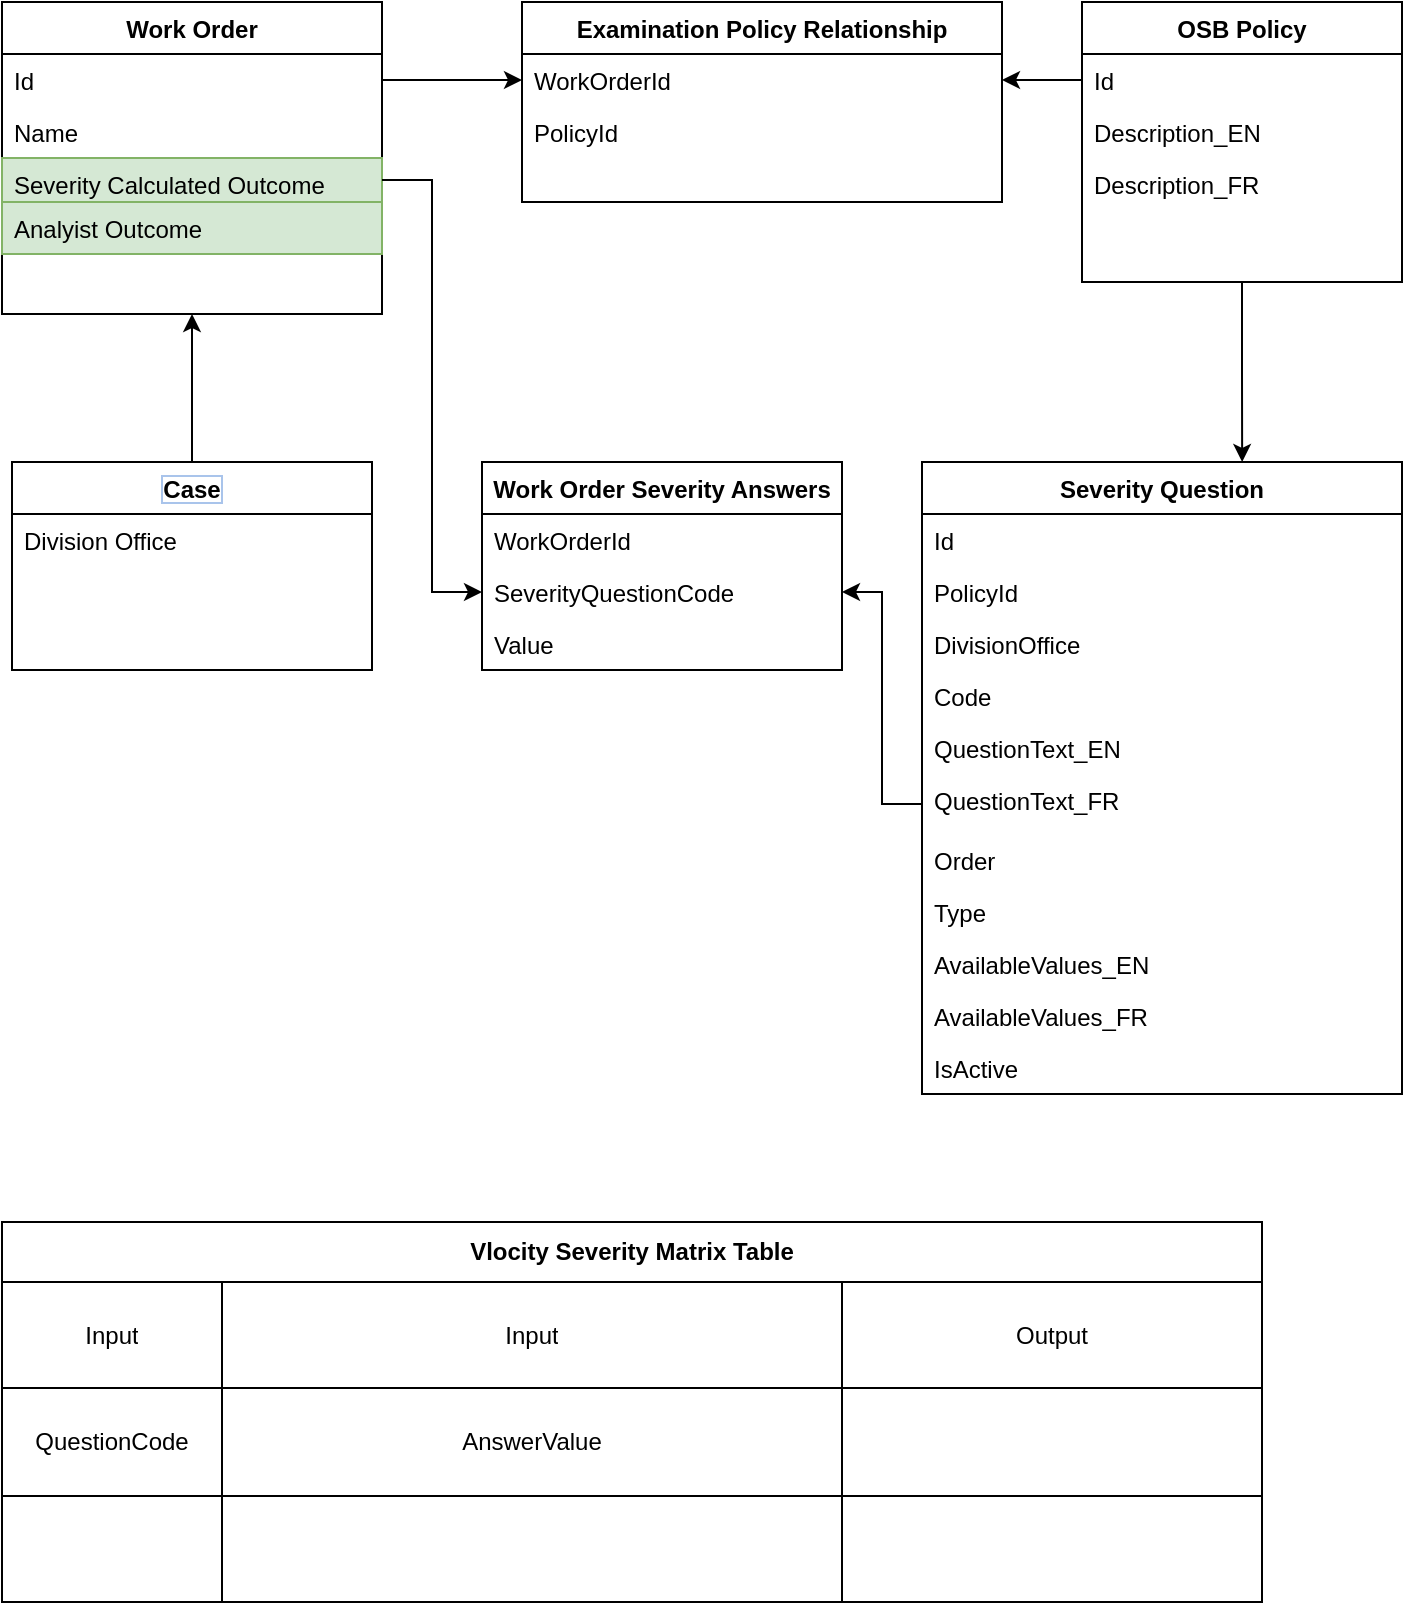 <mxfile version="14.4.7" type="github" pages="2">
  <diagram id="C5RBs43oDa-KdzZeNtuy" name="DataModal">
    <mxGraphModel dx="1869" dy="635" grid="1" gridSize="10" guides="1" tooltips="1" connect="1" arrows="1" fold="1" page="1" pageScale="1" pageWidth="827" pageHeight="1169" math="0" shadow="0">
      <root>
        <mxCell id="WIyWlLk6GJQsqaUBKTNV-0" />
        <mxCell id="WIyWlLk6GJQsqaUBKTNV-1" parent="WIyWlLk6GJQsqaUBKTNV-0" />
        <mxCell id="3DVKQM_mZLRMeYmIeLQe-33" style="edgeStyle=orthogonalEdgeStyle;rounded=0;orthogonalLoop=1;jettySize=auto;html=1;entryX=0.667;entryY=0;entryDx=0;entryDy=0;entryPerimeter=0;" edge="1" parent="WIyWlLk6GJQsqaUBKTNV-1" source="zkfFHV4jXpPFQw0GAbJ--0" target="zkfFHV4jXpPFQw0GAbJ--13">
          <mxGeometry relative="1" as="geometry" />
        </mxCell>
        <mxCell id="zkfFHV4jXpPFQw0GAbJ--0" value="OSB Policy" style="swimlane;fontStyle=1;align=center;verticalAlign=top;childLayout=stackLayout;horizontal=1;startSize=26;horizontalStack=0;resizeParent=1;resizeLast=0;collapsible=1;marginBottom=0;rounded=0;shadow=0;strokeWidth=1;" parent="WIyWlLk6GJQsqaUBKTNV-1" vertex="1">
          <mxGeometry x="220" y="100" width="160" height="140" as="geometry">
            <mxRectangle x="230" y="140" width="160" height="26" as="alternateBounds" />
          </mxGeometry>
        </mxCell>
        <mxCell id="3DVKQM_mZLRMeYmIeLQe-0" value="Id" style="text;align=left;verticalAlign=top;spacingLeft=4;spacingRight=4;overflow=hidden;rotatable=0;points=[[0,0.5],[1,0.5]];portConstraint=eastwest;rounded=0;shadow=0;html=0;" vertex="1" parent="zkfFHV4jXpPFQw0GAbJ--0">
          <mxGeometry y="26" width="160" height="26" as="geometry" />
        </mxCell>
        <mxCell id="3DVKQM_mZLRMeYmIeLQe-4" value="Description_EN" style="text;align=left;verticalAlign=top;spacingLeft=4;spacingRight=4;overflow=hidden;rotatable=0;points=[[0,0.5],[1,0.5]];portConstraint=eastwest;rounded=0;shadow=0;html=0;" vertex="1" parent="zkfFHV4jXpPFQw0GAbJ--0">
          <mxGeometry y="52" width="160" height="26" as="geometry" />
        </mxCell>
        <mxCell id="zkfFHV4jXpPFQw0GAbJ--3" value="Description_FR&#xa;" style="text;align=left;verticalAlign=top;spacingLeft=4;spacingRight=4;overflow=hidden;rotatable=0;points=[[0,0.5],[1,0.5]];portConstraint=eastwest;rounded=0;shadow=0;html=0;" parent="zkfFHV4jXpPFQw0GAbJ--0" vertex="1">
          <mxGeometry y="78" width="160" height="24" as="geometry" />
        </mxCell>
        <mxCell id="zkfFHV4jXpPFQw0GAbJ--13" value="Severity Question" style="swimlane;fontStyle=1;align=center;verticalAlign=top;childLayout=stackLayout;horizontal=1;startSize=26;horizontalStack=0;resizeParent=1;resizeLast=0;collapsible=1;marginBottom=0;rounded=0;shadow=0;strokeWidth=1;" parent="WIyWlLk6GJQsqaUBKTNV-1" vertex="1">
          <mxGeometry x="140" y="330" width="240" height="316" as="geometry">
            <mxRectangle x="340" y="380" width="170" height="26" as="alternateBounds" />
          </mxGeometry>
        </mxCell>
        <mxCell id="w55qhtxzYpkh1fjeQXrs-4" value="Id" style="text;align=left;verticalAlign=top;spacingLeft=4;spacingRight=4;overflow=hidden;rotatable=0;points=[[0,0.5],[1,0.5]];portConstraint=eastwest;" vertex="1" parent="zkfFHV4jXpPFQw0GAbJ--13">
          <mxGeometry y="26" width="240" height="26" as="geometry" />
        </mxCell>
        <mxCell id="zkfFHV4jXpPFQw0GAbJ--14" value="PolicyId" style="text;align=left;verticalAlign=top;spacingLeft=4;spacingRight=4;overflow=hidden;rotatable=0;points=[[0,0.5],[1,0.5]];portConstraint=eastwest;" parent="zkfFHV4jXpPFQw0GAbJ--13" vertex="1">
          <mxGeometry y="52" width="240" height="26" as="geometry" />
        </mxCell>
        <mxCell id="3DVKQM_mZLRMeYmIeLQe-18" value="DivisionOffice" style="text;align=left;verticalAlign=top;spacingLeft=4;spacingRight=4;overflow=hidden;rotatable=0;points=[[0,0.5],[1,0.5]];portConstraint=eastwest;" vertex="1" parent="zkfFHV4jXpPFQw0GAbJ--13">
          <mxGeometry y="78" width="240" height="26" as="geometry" />
        </mxCell>
        <mxCell id="3DVKQM_mZLRMeYmIeLQe-19" value="Code" style="text;align=left;verticalAlign=top;spacingLeft=4;spacingRight=4;overflow=hidden;rotatable=0;points=[[0,0.5],[1,0.5]];portConstraint=eastwest;" vertex="1" parent="zkfFHV4jXpPFQw0GAbJ--13">
          <mxGeometry y="104" width="240" height="26" as="geometry" />
        </mxCell>
        <mxCell id="3DVKQM_mZLRMeYmIeLQe-20" value="QuestionText_EN" style="text;align=left;verticalAlign=top;spacingLeft=4;spacingRight=4;overflow=hidden;rotatable=0;points=[[0,0.5],[1,0.5]];portConstraint=eastwest;" vertex="1" parent="zkfFHV4jXpPFQw0GAbJ--13">
          <mxGeometry y="130" width="240" height="26" as="geometry" />
        </mxCell>
        <mxCell id="3DVKQM_mZLRMeYmIeLQe-23" value="QuestionText_FR" style="text;align=left;verticalAlign=top;spacingLeft=4;spacingRight=4;overflow=hidden;rotatable=0;points=[[0,0.5],[1,0.5]];portConstraint=eastwest;" vertex="1" parent="zkfFHV4jXpPFQw0GAbJ--13">
          <mxGeometry y="156" width="240" height="30" as="geometry" />
        </mxCell>
        <mxCell id="3DVKQM_mZLRMeYmIeLQe-24" value="Order" style="text;align=left;verticalAlign=top;spacingLeft=4;spacingRight=4;overflow=hidden;rotatable=0;points=[[0,0.5],[1,0.5]];portConstraint=eastwest;" vertex="1" parent="zkfFHV4jXpPFQw0GAbJ--13">
          <mxGeometry y="186" width="240" height="26" as="geometry" />
        </mxCell>
        <mxCell id="3DVKQM_mZLRMeYmIeLQe-25" value="Type" style="text;align=left;verticalAlign=top;spacingLeft=4;spacingRight=4;overflow=hidden;rotatable=0;points=[[0,0.5],[1,0.5]];portConstraint=eastwest;" vertex="1" parent="zkfFHV4jXpPFQw0GAbJ--13">
          <mxGeometry y="212" width="240" height="26" as="geometry" />
        </mxCell>
        <mxCell id="3DVKQM_mZLRMeYmIeLQe-26" value="AvailableValues_EN" style="text;align=left;verticalAlign=top;spacingLeft=4;spacingRight=4;overflow=hidden;rotatable=0;points=[[0,0.5],[1,0.5]];portConstraint=eastwest;" vertex="1" parent="zkfFHV4jXpPFQw0GAbJ--13">
          <mxGeometry y="238" width="240" height="26" as="geometry" />
        </mxCell>
        <mxCell id="3DVKQM_mZLRMeYmIeLQe-28" value="AvailableValues_FR" style="text;align=left;verticalAlign=top;spacingLeft=4;spacingRight=4;overflow=hidden;rotatable=0;points=[[0,0.5],[1,0.5]];portConstraint=eastwest;" vertex="1" parent="zkfFHV4jXpPFQw0GAbJ--13">
          <mxGeometry y="264" width="240" height="26" as="geometry" />
        </mxCell>
        <mxCell id="w55qhtxzYpkh1fjeQXrs-3" value="IsActive" style="text;align=left;verticalAlign=top;spacingLeft=4;spacingRight=4;overflow=hidden;rotatable=0;points=[[0,0.5],[1,0.5]];portConstraint=eastwest;" vertex="1" parent="zkfFHV4jXpPFQw0GAbJ--13">
          <mxGeometry y="290" width="240" height="26" as="geometry" />
        </mxCell>
        <mxCell id="zkfFHV4jXpPFQw0GAbJ--17" value="Work Order" style="swimlane;fontStyle=1;align=center;verticalAlign=top;childLayout=stackLayout;horizontal=1;startSize=26;horizontalStack=0;resizeParent=1;resizeLast=0;collapsible=1;marginBottom=0;rounded=0;shadow=0;strokeWidth=1;" parent="WIyWlLk6GJQsqaUBKTNV-1" vertex="1">
          <mxGeometry x="-320" y="100" width="190" height="156" as="geometry">
            <mxRectangle x="550" y="140" width="160" height="26" as="alternateBounds" />
          </mxGeometry>
        </mxCell>
        <mxCell id="3DVKQM_mZLRMeYmIeLQe-14" value="Id" style="text;align=left;verticalAlign=top;spacingLeft=4;spacingRight=4;overflow=hidden;rotatable=0;points=[[0,0.5],[1,0.5]];portConstraint=eastwest;rounded=0;shadow=0;html=0;" vertex="1" parent="zkfFHV4jXpPFQw0GAbJ--17">
          <mxGeometry y="26" width="190" height="26" as="geometry" />
        </mxCell>
        <mxCell id="3DVKQM_mZLRMeYmIeLQe-1" value="Name" style="text;align=left;verticalAlign=top;spacingLeft=4;spacingRight=4;overflow=hidden;rotatable=0;points=[[0,0.5],[1,0.5]];portConstraint=eastwest;rounded=0;shadow=0;html=0;" vertex="1" parent="zkfFHV4jXpPFQw0GAbJ--17">
          <mxGeometry y="52" width="190" height="26" as="geometry" />
        </mxCell>
        <mxCell id="3DVKQM_mZLRMeYmIeLQe-21" value="Severity Calculated Outcome" style="text;align=left;verticalAlign=top;spacingLeft=4;spacingRight=4;overflow=hidden;rotatable=0;points=[[0,0.5],[1,0.5]];portConstraint=eastwest;rounded=0;shadow=0;html=0;fillColor=#d5e8d4;strokeColor=#82b366;" vertex="1" parent="zkfFHV4jXpPFQw0GAbJ--17">
          <mxGeometry y="78" width="190" height="22" as="geometry" />
        </mxCell>
        <mxCell id="w55qhtxzYpkh1fjeQXrs-0" value="Analyist Outcome" style="text;align=left;verticalAlign=top;spacingLeft=4;spacingRight=4;overflow=hidden;rotatable=0;points=[[0,0.5],[1,0.5]];portConstraint=eastwest;rounded=0;shadow=0;html=0;fillColor=#d5e8d4;strokeColor=#82b366;" vertex="1" parent="zkfFHV4jXpPFQw0GAbJ--17">
          <mxGeometry y="100" width="190" height="26" as="geometry" />
        </mxCell>
        <mxCell id="3DVKQM_mZLRMeYmIeLQe-5" value="Examination Policy Relationship" style="swimlane;fontStyle=1;align=center;verticalAlign=top;childLayout=stackLayout;horizontal=1;startSize=26;horizontalStack=0;resizeParent=1;resizeLast=0;collapsible=1;marginBottom=0;rounded=0;shadow=0;strokeWidth=1;" vertex="1" parent="WIyWlLk6GJQsqaUBKTNV-1">
          <mxGeometry x="-60" y="100" width="240" height="100" as="geometry">
            <mxRectangle x="230" y="140" width="160" height="26" as="alternateBounds" />
          </mxGeometry>
        </mxCell>
        <mxCell id="3DVKQM_mZLRMeYmIeLQe-6" value="WorkOrderId" style="text;align=left;verticalAlign=top;spacingLeft=4;spacingRight=4;overflow=hidden;rotatable=0;points=[[0,0.5],[1,0.5]];portConstraint=eastwest;rounded=0;shadow=0;html=0;" vertex="1" parent="3DVKQM_mZLRMeYmIeLQe-5">
          <mxGeometry y="26" width="240" height="26" as="geometry" />
        </mxCell>
        <mxCell id="3DVKQM_mZLRMeYmIeLQe-12" value="PolicyId" style="text;align=left;verticalAlign=top;spacingLeft=4;spacingRight=4;overflow=hidden;rotatable=0;points=[[0,0.5],[1,0.5]];portConstraint=eastwest;rounded=0;shadow=0;html=0;" vertex="1" parent="3DVKQM_mZLRMeYmIeLQe-5">
          <mxGeometry y="52" width="240" height="26" as="geometry" />
        </mxCell>
        <mxCell id="3DVKQM_mZLRMeYmIeLQe-16" style="edgeStyle=orthogonalEdgeStyle;rounded=0;orthogonalLoop=1;jettySize=auto;html=1;" edge="1" parent="WIyWlLk6GJQsqaUBKTNV-1" source="3DVKQM_mZLRMeYmIeLQe-14" target="3DVKQM_mZLRMeYmIeLQe-6">
          <mxGeometry relative="1" as="geometry" />
        </mxCell>
        <mxCell id="3DVKQM_mZLRMeYmIeLQe-31" style="edgeStyle=orthogonalEdgeStyle;rounded=0;orthogonalLoop=1;jettySize=auto;html=1;" edge="1" parent="WIyWlLk6GJQsqaUBKTNV-1" source="3DVKQM_mZLRMeYmIeLQe-0" target="3DVKQM_mZLRMeYmIeLQe-6">
          <mxGeometry relative="1" as="geometry" />
        </mxCell>
        <mxCell id="iUIeiIgOGmkUIgAeyC2f-1" value="Vlocity Severity Matrix Table" style="shape=table;html=1;whiteSpace=wrap;startSize=30;container=1;collapsible=0;childLayout=tableLayout;fontStyle=1;align=center;labelBackgroundColor=none;labelBorderColor=none;" vertex="1" parent="WIyWlLk6GJQsqaUBKTNV-1">
          <mxGeometry x="-320" y="710" width="630" height="190" as="geometry" />
        </mxCell>
        <mxCell id="iUIeiIgOGmkUIgAeyC2f-2" value="" style="shape=partialRectangle;html=1;whiteSpace=wrap;collapsible=0;dropTarget=0;pointerEvents=0;fillColor=none;top=0;left=0;bottom=0;right=0;points=[[0,0.5],[1,0.5]];portConstraint=eastwest;" vertex="1" parent="iUIeiIgOGmkUIgAeyC2f-1">
          <mxGeometry y="30" width="630" height="53" as="geometry" />
        </mxCell>
        <mxCell id="iUIeiIgOGmkUIgAeyC2f-3" value="Input" style="shape=partialRectangle;html=1;whiteSpace=wrap;connectable=0;fillColor=none;top=0;left=0;bottom=0;right=0;overflow=hidden;" vertex="1" parent="iUIeiIgOGmkUIgAeyC2f-2">
          <mxGeometry width="110" height="53" as="geometry" />
        </mxCell>
        <mxCell id="iUIeiIgOGmkUIgAeyC2f-4" value="Input" style="shape=partialRectangle;html=1;whiteSpace=wrap;connectable=0;fillColor=none;top=0;left=0;bottom=0;right=0;overflow=hidden;" vertex="1" parent="iUIeiIgOGmkUIgAeyC2f-2">
          <mxGeometry x="110" width="310" height="53" as="geometry" />
        </mxCell>
        <mxCell id="iUIeiIgOGmkUIgAeyC2f-5" value="Output" style="shape=partialRectangle;html=1;whiteSpace=wrap;connectable=0;fillColor=none;top=0;left=0;bottom=0;right=0;overflow=hidden;" vertex="1" parent="iUIeiIgOGmkUIgAeyC2f-2">
          <mxGeometry x="420" width="210" height="53" as="geometry" />
        </mxCell>
        <mxCell id="iUIeiIgOGmkUIgAeyC2f-6" value="" style="shape=partialRectangle;html=1;whiteSpace=wrap;collapsible=0;dropTarget=0;pointerEvents=0;fillColor=none;top=0;left=0;bottom=0;right=0;points=[[0,0.5],[1,0.5]];portConstraint=eastwest;" vertex="1" parent="iUIeiIgOGmkUIgAeyC2f-1">
          <mxGeometry y="83" width="630" height="54" as="geometry" />
        </mxCell>
        <mxCell id="iUIeiIgOGmkUIgAeyC2f-7" value="QuestionCode" style="shape=partialRectangle;html=1;whiteSpace=wrap;connectable=0;fillColor=none;top=0;left=0;bottom=0;right=0;overflow=hidden;" vertex="1" parent="iUIeiIgOGmkUIgAeyC2f-6">
          <mxGeometry width="110" height="54" as="geometry" />
        </mxCell>
        <mxCell id="iUIeiIgOGmkUIgAeyC2f-8" value="AnswerValue" style="shape=partialRectangle;html=1;whiteSpace=wrap;connectable=0;fillColor=none;top=0;left=0;bottom=0;right=0;overflow=hidden;" vertex="1" parent="iUIeiIgOGmkUIgAeyC2f-6">
          <mxGeometry x="110" width="310" height="54" as="geometry" />
        </mxCell>
        <mxCell id="iUIeiIgOGmkUIgAeyC2f-9" value="&lt;table&gt;&lt;tbody&gt;&lt;tr&gt;&lt;td&gt;&lt;br&gt;&lt;/td&gt;&lt;td&gt;&lt;br&gt;&lt;/td&gt;&lt;td&gt;&lt;br&gt;&lt;/td&gt;&lt;td&gt;&lt;br&gt;&lt;/td&gt;&lt;td&gt;&lt;br&gt;&lt;/td&gt;&lt;/tr&gt;&lt;tr&gt;&lt;td&gt;&lt;br&gt;&lt;/td&gt;&lt;td&gt;&lt;br&gt;&lt;/td&gt;&lt;td&gt;&lt;br&gt;&lt;/td&gt;&lt;td&gt;&lt;br&gt;&lt;/td&gt;&lt;td&gt;&lt;br&gt;&lt;/td&gt;&lt;/tr&gt;&lt;tr&gt;&lt;td&gt;&lt;br&gt;&lt;/td&gt;&lt;td&gt;&lt;br&gt;&lt;/td&gt;&lt;td&gt;&lt;br&gt;&lt;/td&gt;&lt;td&gt;&lt;br&gt;&lt;/td&gt;&lt;td&gt;&lt;br&gt;&lt;/td&gt;&lt;/tr&gt;&lt;/tbody&gt;&lt;/table&gt;" style="shape=partialRectangle;html=1;whiteSpace=wrap;connectable=0;fillColor=none;top=0;left=0;bottom=0;right=0;overflow=hidden;" vertex="1" parent="iUIeiIgOGmkUIgAeyC2f-6">
          <mxGeometry x="420" width="210" height="54" as="geometry" />
        </mxCell>
        <mxCell id="iUIeiIgOGmkUIgAeyC2f-10" value="" style="shape=partialRectangle;html=1;whiteSpace=wrap;collapsible=0;dropTarget=0;pointerEvents=0;fillColor=none;top=0;left=0;bottom=0;right=0;points=[[0,0.5],[1,0.5]];portConstraint=eastwest;" vertex="1" parent="iUIeiIgOGmkUIgAeyC2f-1">
          <mxGeometry y="137" width="630" height="53" as="geometry" />
        </mxCell>
        <mxCell id="iUIeiIgOGmkUIgAeyC2f-11" value="" style="shape=partialRectangle;html=1;whiteSpace=wrap;connectable=0;fillColor=none;top=0;left=0;bottom=0;right=0;overflow=hidden;" vertex="1" parent="iUIeiIgOGmkUIgAeyC2f-10">
          <mxGeometry width="110" height="53" as="geometry" />
        </mxCell>
        <mxCell id="iUIeiIgOGmkUIgAeyC2f-12" value="" style="shape=partialRectangle;html=1;whiteSpace=wrap;connectable=0;fillColor=none;top=0;left=0;bottom=0;right=0;overflow=hidden;" vertex="1" parent="iUIeiIgOGmkUIgAeyC2f-10">
          <mxGeometry x="110" width="310" height="53" as="geometry" />
        </mxCell>
        <mxCell id="iUIeiIgOGmkUIgAeyC2f-13" value="" style="shape=partialRectangle;html=1;whiteSpace=wrap;connectable=0;fillColor=none;top=0;left=0;bottom=0;right=0;overflow=hidden;" vertex="1" parent="iUIeiIgOGmkUIgAeyC2f-10">
          <mxGeometry x="420" width="210" height="53" as="geometry" />
        </mxCell>
        <mxCell id="p2OczhvrrMMCxWWRF7_p-0" value="Work Order Severity Answers" style="swimlane;fontStyle=1;align=center;verticalAlign=top;childLayout=stackLayout;horizontal=1;startSize=26;horizontalStack=0;resizeParent=1;resizeLast=0;collapsible=1;marginBottom=0;rounded=0;shadow=0;strokeWidth=1;" vertex="1" parent="WIyWlLk6GJQsqaUBKTNV-1">
          <mxGeometry x="-80" y="330" width="180" height="104" as="geometry">
            <mxRectangle x="130" y="380" width="160" height="26" as="alternateBounds" />
          </mxGeometry>
        </mxCell>
        <mxCell id="p2OczhvrrMMCxWWRF7_p-1" value="WorkOrderId" style="text;align=left;verticalAlign=top;spacingLeft=4;spacingRight=4;overflow=hidden;rotatable=0;points=[[0,0.5],[1,0.5]];portConstraint=eastwest;rounded=0;shadow=0;html=0;" vertex="1" parent="p2OczhvrrMMCxWWRF7_p-0">
          <mxGeometry y="26" width="180" height="26" as="geometry" />
        </mxCell>
        <mxCell id="p2OczhvrrMMCxWWRF7_p-2" value="SeverityQuestionCode" style="text;align=left;verticalAlign=top;spacingLeft=4;spacingRight=4;overflow=hidden;rotatable=0;points=[[0,0.5],[1,0.5]];portConstraint=eastwest;rounded=0;shadow=0;html=0;" vertex="1" parent="p2OczhvrrMMCxWWRF7_p-0">
          <mxGeometry y="52" width="180" height="26" as="geometry" />
        </mxCell>
        <mxCell id="p2OczhvrrMMCxWWRF7_p-3" value="Value" style="text;align=left;verticalAlign=top;spacingLeft=4;spacingRight=4;overflow=hidden;rotatable=0;points=[[0,0.5],[1,0.5]];portConstraint=eastwest;rounded=0;shadow=0;html=0;" vertex="1" parent="p2OczhvrrMMCxWWRF7_p-0">
          <mxGeometry y="78" width="180" height="26" as="geometry" />
        </mxCell>
        <mxCell id="w55qhtxzYpkh1fjeQXrs-1" style="edgeStyle=orthogonalEdgeStyle;rounded=0;orthogonalLoop=1;jettySize=auto;html=1;entryX=1;entryY=0.5;entryDx=0;entryDy=0;" edge="1" parent="WIyWlLk6GJQsqaUBKTNV-1" source="3DVKQM_mZLRMeYmIeLQe-23" target="p2OczhvrrMMCxWWRF7_p-2">
          <mxGeometry relative="1" as="geometry">
            <mxPoint x="100" y="470" as="targetPoint" />
          </mxGeometry>
        </mxCell>
        <mxCell id="w55qhtxzYpkh1fjeQXrs-2" style="edgeStyle=orthogonalEdgeStyle;rounded=0;orthogonalLoop=1;jettySize=auto;html=1;exitX=1;exitY=0.5;exitDx=0;exitDy=0;entryX=0;entryY=0.5;entryDx=0;entryDy=0;" edge="1" parent="WIyWlLk6GJQsqaUBKTNV-1" source="3DVKQM_mZLRMeYmIeLQe-21" target="p2OczhvrrMMCxWWRF7_p-2">
          <mxGeometry relative="1" as="geometry" />
        </mxCell>
        <mxCell id="w55qhtxzYpkh1fjeQXrs-9" style="edgeStyle=orthogonalEdgeStyle;rounded=0;orthogonalLoop=1;jettySize=auto;html=1;entryX=0.5;entryY=1;entryDx=0;entryDy=0;" edge="1" parent="WIyWlLk6GJQsqaUBKTNV-1" source="w55qhtxzYpkh1fjeQXrs-5" target="zkfFHV4jXpPFQw0GAbJ--17">
          <mxGeometry relative="1" as="geometry" />
        </mxCell>
        <mxCell id="w55qhtxzYpkh1fjeQXrs-5" value="Case" style="swimlane;fontStyle=1;align=center;verticalAlign=top;childLayout=stackLayout;horizontal=1;startSize=26;horizontalStack=0;resizeParent=1;resizeLast=0;collapsible=1;marginBottom=0;rounded=0;shadow=0;strokeWidth=1;labelBorderColor=#A9C4EB;" vertex="1" parent="WIyWlLk6GJQsqaUBKTNV-1">
          <mxGeometry x="-315" y="330" width="180" height="104" as="geometry">
            <mxRectangle x="130" y="380" width="160" height="26" as="alternateBounds" />
          </mxGeometry>
        </mxCell>
        <mxCell id="w55qhtxzYpkh1fjeQXrs-8" value="Division Office" style="text;align=left;verticalAlign=top;spacingLeft=4;spacingRight=4;overflow=hidden;rotatable=0;points=[[0,0.5],[1,0.5]];portConstraint=eastwest;rounded=0;shadow=0;html=0;" vertex="1" parent="w55qhtxzYpkh1fjeQXrs-5">
          <mxGeometry y="26" width="180" height="26" as="geometry" />
        </mxCell>
      </root>
    </mxGraphModel>
  </diagram>
  <diagram id="4J7ILGuZl2b1Ar88rJ4L" name="Flow">
    <mxGraphModel dx="1042" dy="635" grid="1" gridSize="10" guides="1" tooltips="1" connect="1" arrows="1" fold="1" page="1" pageScale="1" pageWidth="850" pageHeight="1100" math="0" shadow="0">
      <root>
        <mxCell id="VeWbgr4w95AqmLYHKVb8-0" />
        <mxCell id="VeWbgr4w95AqmLYHKVb8-1" parent="VeWbgr4w95AqmLYHKVb8-0" />
        <mxCell id="Or3j6joMFOUYmIIk-L7M-6" value="" style="edgeStyle=orthogonalEdgeStyle;rounded=0;orthogonalLoop=1;jettySize=auto;html=1;" edge="1" parent="VeWbgr4w95AqmLYHKVb8-1" source="_XsPLW2cbFTqWDyREmin-0" target="Or3j6joMFOUYmIIk-L7M-3">
          <mxGeometry relative="1" as="geometry" />
        </mxCell>
        <mxCell id="_XsPLW2cbFTqWDyREmin-0" value="User&lt;br&gt;" style="shape=umlActor;verticalLabelPosition=bottom;verticalAlign=top;html=1;outlineConnect=0;" vertex="1" parent="VeWbgr4w95AqmLYHKVb8-1">
          <mxGeometry x="50" y="140" width="30" height="60" as="geometry" />
        </mxCell>
        <mxCell id="Or3j6joMFOUYmIIk-L7M-1" value="" style="edgeStyle=orthogonalEdgeStyle;rounded=0;orthogonalLoop=1;jettySize=auto;html=1;" edge="1" parent="VeWbgr4w95AqmLYHKVb8-1">
          <mxGeometry relative="1" as="geometry">
            <mxPoint x="320" y="170" as="sourcePoint" />
            <mxPoint x="360" y="170" as="targetPoint" />
          </mxGeometry>
        </mxCell>
        <mxCell id="_XsPLW2cbFTqWDyREmin-4" value="" style="edgeStyle=orthogonalEdgeStyle;rounded=0;orthogonalLoop=1;jettySize=auto;html=1;" edge="1" parent="VeWbgr4w95AqmLYHKVb8-1" target="_XsPLW2cbFTqWDyREmin-3">
          <mxGeometry relative="1" as="geometry">
            <mxPoint x="530" y="170" as="sourcePoint" />
          </mxGeometry>
        </mxCell>
        <mxCell id="_XsPLW2cbFTqWDyREmin-3" value="Examination Work Order&lt;br&gt;Severity Calculation Outcome" style="whiteSpace=wrap;html=1;rounded=1;" vertex="1" parent="VeWbgr4w95AqmLYHKVb8-1">
          <mxGeometry x="590" y="130" width="180" height="80" as="geometry" />
        </mxCell>
        <mxCell id="Or3j6joMFOUYmIIk-L7M-2" value="&lt;span&gt;Severity Matrix Calculation Process&lt;/span&gt;" style="shape=process;whiteSpace=wrap;html=1;backgroundOutline=1;labelBackgroundColor=none;" vertex="1" parent="VeWbgr4w95AqmLYHKVb8-1">
          <mxGeometry x="360" y="130" width="185" height="80" as="geometry" />
        </mxCell>
        <mxCell id="Or3j6joMFOUYmIIk-L7M-3" value="&lt;span&gt;Examination Work Order&lt;/span&gt;&lt;br&gt;&lt;span&gt;Examination Findings&lt;/span&gt;&lt;br&gt;&lt;span&gt;Assign Policies&lt;/span&gt;" style="shape=step;perimeter=stepPerimeter;whiteSpace=wrap;html=1;fixedSize=1;labelBackgroundColor=none;" vertex="1" parent="VeWbgr4w95AqmLYHKVb8-1">
          <mxGeometry x="130" y="130" width="190" height="80" as="geometry" />
        </mxCell>
        <mxCell id="Or3j6joMFOUYmIIk-L7M-7" value="&lt;h1&gt;Severity Matrix Process&lt;/h1&gt;&lt;div&gt;&lt;br&gt;&lt;/div&gt;" style="text;html=1;strokeColor=none;fillColor=none;spacing=5;spacingTop=-20;whiteSpace=wrap;overflow=hidden;rounded=0;labelBackgroundColor=none;" vertex="1" parent="VeWbgr4w95AqmLYHKVb8-1">
          <mxGeometry x="40" y="30" width="350" height="80" as="geometry" />
        </mxCell>
        <mxCell id="Or3j6joMFOUYmIIk-L7M-19" value="" style="edgeStyle=orthogonalEdgeStyle;rounded=0;orthogonalLoop=1;jettySize=auto;html=1;" edge="1" parent="VeWbgr4w95AqmLYHKVb8-1" source="Or3j6joMFOUYmIIk-L7M-11" target="Or3j6joMFOUYmIIk-L7M-12">
          <mxGeometry relative="1" as="geometry" />
        </mxCell>
        <mxCell id="Or3j6joMFOUYmIIk-L7M-11" value="Click Severity Matrix Button on Examination WO" style="ellipse;whiteSpace=wrap;html=1;labelBackgroundColor=none;" vertex="1" parent="VeWbgr4w95AqmLYHKVb8-1">
          <mxGeometry x="20" y="319" width="130" height="70" as="geometry" />
        </mxCell>
        <mxCell id="Or3j6joMFOUYmIIk-L7M-20" value="" style="edgeStyle=orthogonalEdgeStyle;rounded=0;orthogonalLoop=1;jettySize=auto;html=1;" edge="1" parent="VeWbgr4w95AqmLYHKVb8-1" source="Or3j6joMFOUYmIIk-L7M-12" target="Or3j6joMFOUYmIIk-L7M-14">
          <mxGeometry relative="1" as="geometry" />
        </mxCell>
        <mxCell id="Or3j6joMFOUYmIIk-L7M-12" value="&lt;b&gt;Vlocity OmniScript&lt;/b&gt;&lt;br&gt;&lt;span&gt;Load questions based on Division Office and Assigned Policies&lt;/span&gt;" style="rounded=0;whiteSpace=wrap;html=1;labelBackgroundColor=none;" vertex="1" parent="VeWbgr4w95AqmLYHKVb8-1">
          <mxGeometry x="170" y="300" width="210" height="107.5" as="geometry" />
        </mxCell>
        <mxCell id="Or3j6joMFOUYmIIk-L7M-21" value="" style="edgeStyle=orthogonalEdgeStyle;rounded=0;orthogonalLoop=1;jettySize=auto;html=1;" edge="1" parent="VeWbgr4w95AqmLYHKVb8-1" source="Or3j6joMFOUYmIIk-L7M-14" target="Or3j6joMFOUYmIIk-L7M-15">
          <mxGeometry relative="1" as="geometry" />
        </mxCell>
        <mxCell id="Or3j6joMFOUYmIIk-L7M-14" value="&lt;b&gt;Vlocity OmniScript&lt;/b&gt;&lt;br&gt;User answers questions&lt;br&gt;(Save answers to records and JSON field of current workOrder)" style="rounded=0;whiteSpace=wrap;html=1;labelBackgroundColor=none;" vertex="1" parent="VeWbgr4w95AqmLYHKVb8-1">
          <mxGeometry x="420" y="300" width="205" height="107" as="geometry" />
        </mxCell>
        <mxCell id="Or3j6joMFOUYmIIk-L7M-22" value="" style="edgeStyle=orthogonalEdgeStyle;rounded=0;orthogonalLoop=1;jettySize=auto;html=1;" edge="1" parent="VeWbgr4w95AqmLYHKVb8-1" source="Or3j6joMFOUYmIIk-L7M-15" target="Or3j6joMFOUYmIIk-L7M-16">
          <mxGeometry relative="1" as="geometry" />
        </mxCell>
        <mxCell id="Or3j6joMFOUYmIIk-L7M-15" value="Invoke Vlocity Calculation Procedure/ Vlocity Integration Procedure&lt;br&gt;Pass OmniScript JSON Data as parameters&amp;nbsp;" style="rounded=0;whiteSpace=wrap;html=1;labelBackgroundColor=none;" vertex="1" parent="VeWbgr4w95AqmLYHKVb8-1">
          <mxGeometry x="417.5" y="450" width="210" height="100" as="geometry" />
        </mxCell>
        <mxCell id="Or3j6joMFOUYmIIk-L7M-23" value="" style="edgeStyle=orthogonalEdgeStyle;rounded=0;orthogonalLoop=1;jettySize=auto;html=1;" edge="1" parent="VeWbgr4w95AqmLYHKVb8-1" source="Or3j6joMFOUYmIIk-L7M-16" target="Or3j6joMFOUYmIIk-L7M-17">
          <mxGeometry relative="1" as="geometry" />
        </mxCell>
        <mxCell id="Or3j6joMFOUYmIIk-L7M-16" value="Vlocity Matrix/Calculation/Integration&amp;nbsp;&lt;br&gt;Generate the Calculation result&lt;br&gt;(The matrix are loaded by different division office)&amp;nbsp;" style="rounded=0;whiteSpace=wrap;html=1;labelBackgroundColor=none;" vertex="1" parent="VeWbgr4w95AqmLYHKVb8-1">
          <mxGeometry x="417.5" y="590" width="210" height="110" as="geometry" />
        </mxCell>
        <mxCell id="Or3j6joMFOUYmIIk-L7M-24" value="" style="edgeStyle=orthogonalEdgeStyle;rounded=0;orthogonalLoop=1;jettySize=auto;html=1;" edge="1" parent="VeWbgr4w95AqmLYHKVb8-1" source="Or3j6joMFOUYmIIk-L7M-17" target="Or3j6joMFOUYmIIk-L7M-18">
          <mxGeometry relative="1" as="geometry" />
        </mxCell>
        <mxCell id="Or3j6joMFOUYmIIk-L7M-17" value="&lt;b&gt;Vlocity OmniScript&lt;/b&gt;&lt;br&gt;Show the final result of the calculation&lt;br&gt;Save to current work order outcome" style="rounded=0;whiteSpace=wrap;html=1;labelBackgroundColor=none;" vertex="1" parent="VeWbgr4w95AqmLYHKVb8-1">
          <mxGeometry x="420" y="740" width="205" height="107" as="geometry" />
        </mxCell>
        <mxCell id="Or3j6joMFOUYmIIk-L7M-18" value="End" style="ellipse;whiteSpace=wrap;html=1;aspect=fixed;labelBackgroundColor=none;" vertex="1" parent="VeWbgr4w95AqmLYHKVb8-1">
          <mxGeometry x="492.5" y="880" width="60" height="60" as="geometry" />
        </mxCell>
      </root>
    </mxGraphModel>
  </diagram>
</mxfile>
